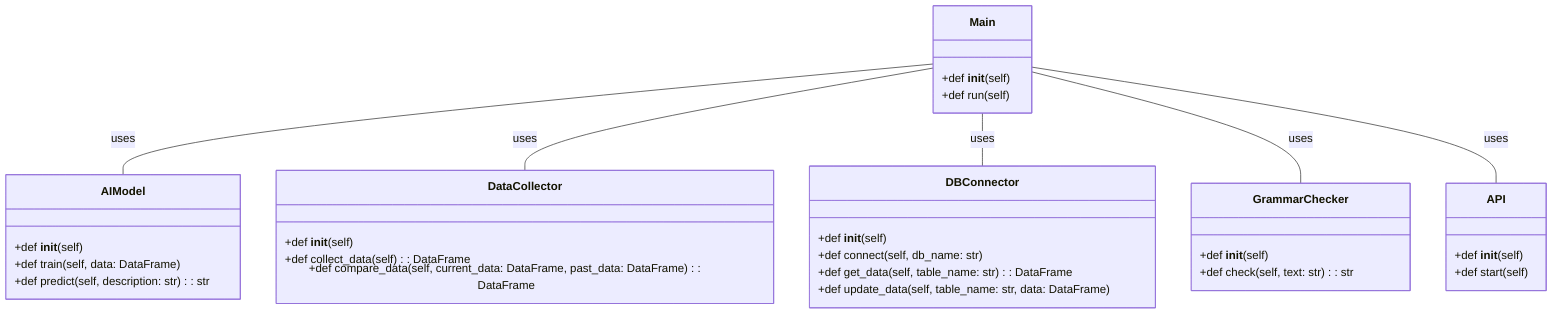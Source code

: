 classDiagram
        class Main{
            +def __init__(self)
            +def run(self)
        }
        class AIModel{
            +def __init__(self)
            +def train(self, data: DataFrame)
            +def predict(self, description: str): str
        }
        class DataCollector{
            +def __init__(self)
            +def collect_data(self): DataFrame
            +def compare_data(self, current_data: DataFrame, past_data: DataFrame): DataFrame
        }
        class DBConnector{
            +def __init__(self)
            +def connect(self, db_name: str)
            +def get_data(self, table_name: str): DataFrame
            +def update_data(self, table_name: str, data: DataFrame)
        }
        class GrammarChecker{
            +def __init__(self)
            +def check(self, text: str): str
        }
        class API{
            +def __init__(self)
            +def start(self)
        }
        Main -- AIModel: uses
        Main -- DataCollector: uses
        Main -- DBConnector: uses
        Main -- GrammarChecker: uses
        Main -- API: uses